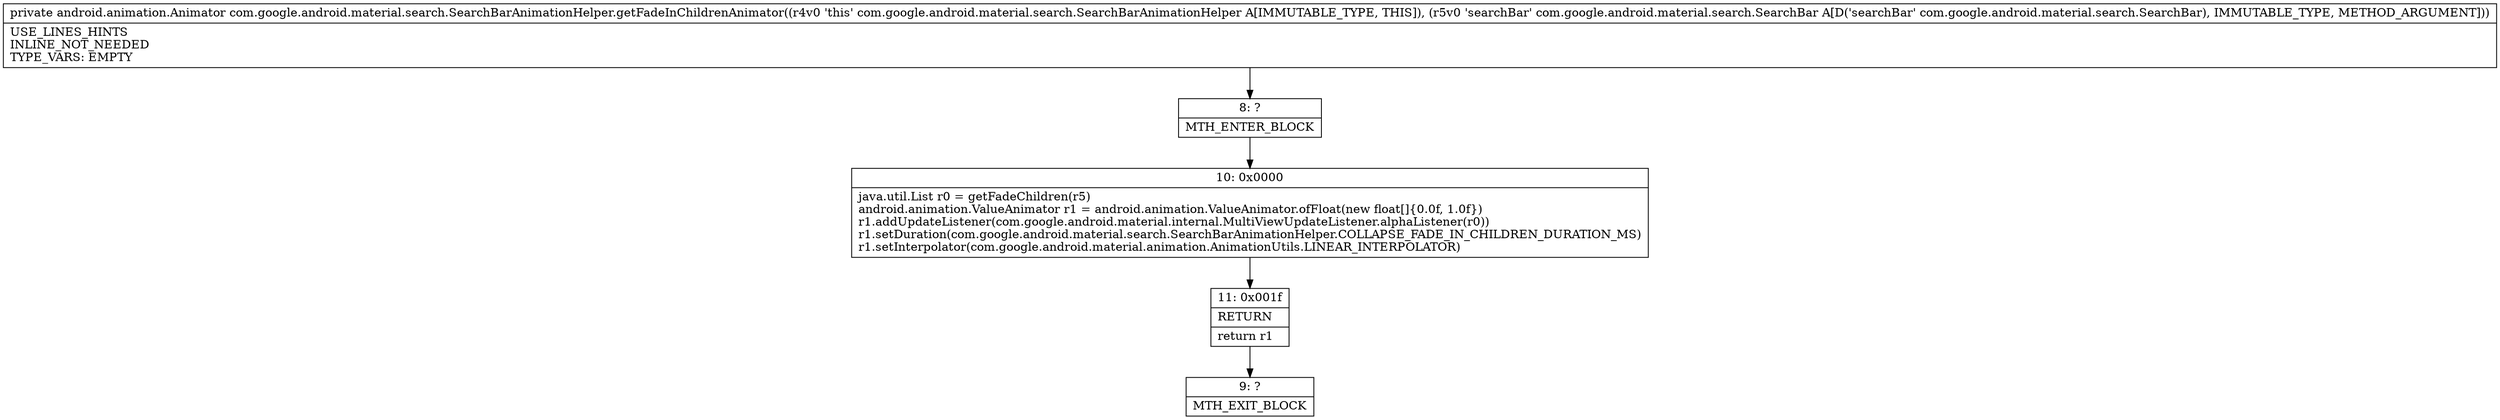 digraph "CFG forcom.google.android.material.search.SearchBarAnimationHelper.getFadeInChildrenAnimator(Lcom\/google\/android\/material\/search\/SearchBar;)Landroid\/animation\/Animator;" {
Node_8 [shape=record,label="{8\:\ ?|MTH_ENTER_BLOCK\l}"];
Node_10 [shape=record,label="{10\:\ 0x0000|java.util.List r0 = getFadeChildren(r5)\landroid.animation.ValueAnimator r1 = android.animation.ValueAnimator.ofFloat(new float[]\{0.0f, 1.0f\})\lr1.addUpdateListener(com.google.android.material.internal.MultiViewUpdateListener.alphaListener(r0))\lr1.setDuration(com.google.android.material.search.SearchBarAnimationHelper.COLLAPSE_FADE_IN_CHILDREN_DURATION_MS)\lr1.setInterpolator(com.google.android.material.animation.AnimationUtils.LINEAR_INTERPOLATOR)\l}"];
Node_11 [shape=record,label="{11\:\ 0x001f|RETURN\l|return r1\l}"];
Node_9 [shape=record,label="{9\:\ ?|MTH_EXIT_BLOCK\l}"];
MethodNode[shape=record,label="{private android.animation.Animator com.google.android.material.search.SearchBarAnimationHelper.getFadeInChildrenAnimator((r4v0 'this' com.google.android.material.search.SearchBarAnimationHelper A[IMMUTABLE_TYPE, THIS]), (r5v0 'searchBar' com.google.android.material.search.SearchBar A[D('searchBar' com.google.android.material.search.SearchBar), IMMUTABLE_TYPE, METHOD_ARGUMENT]))  | USE_LINES_HINTS\lINLINE_NOT_NEEDED\lTYPE_VARS: EMPTY\l}"];
MethodNode -> Node_8;Node_8 -> Node_10;
Node_10 -> Node_11;
Node_11 -> Node_9;
}

